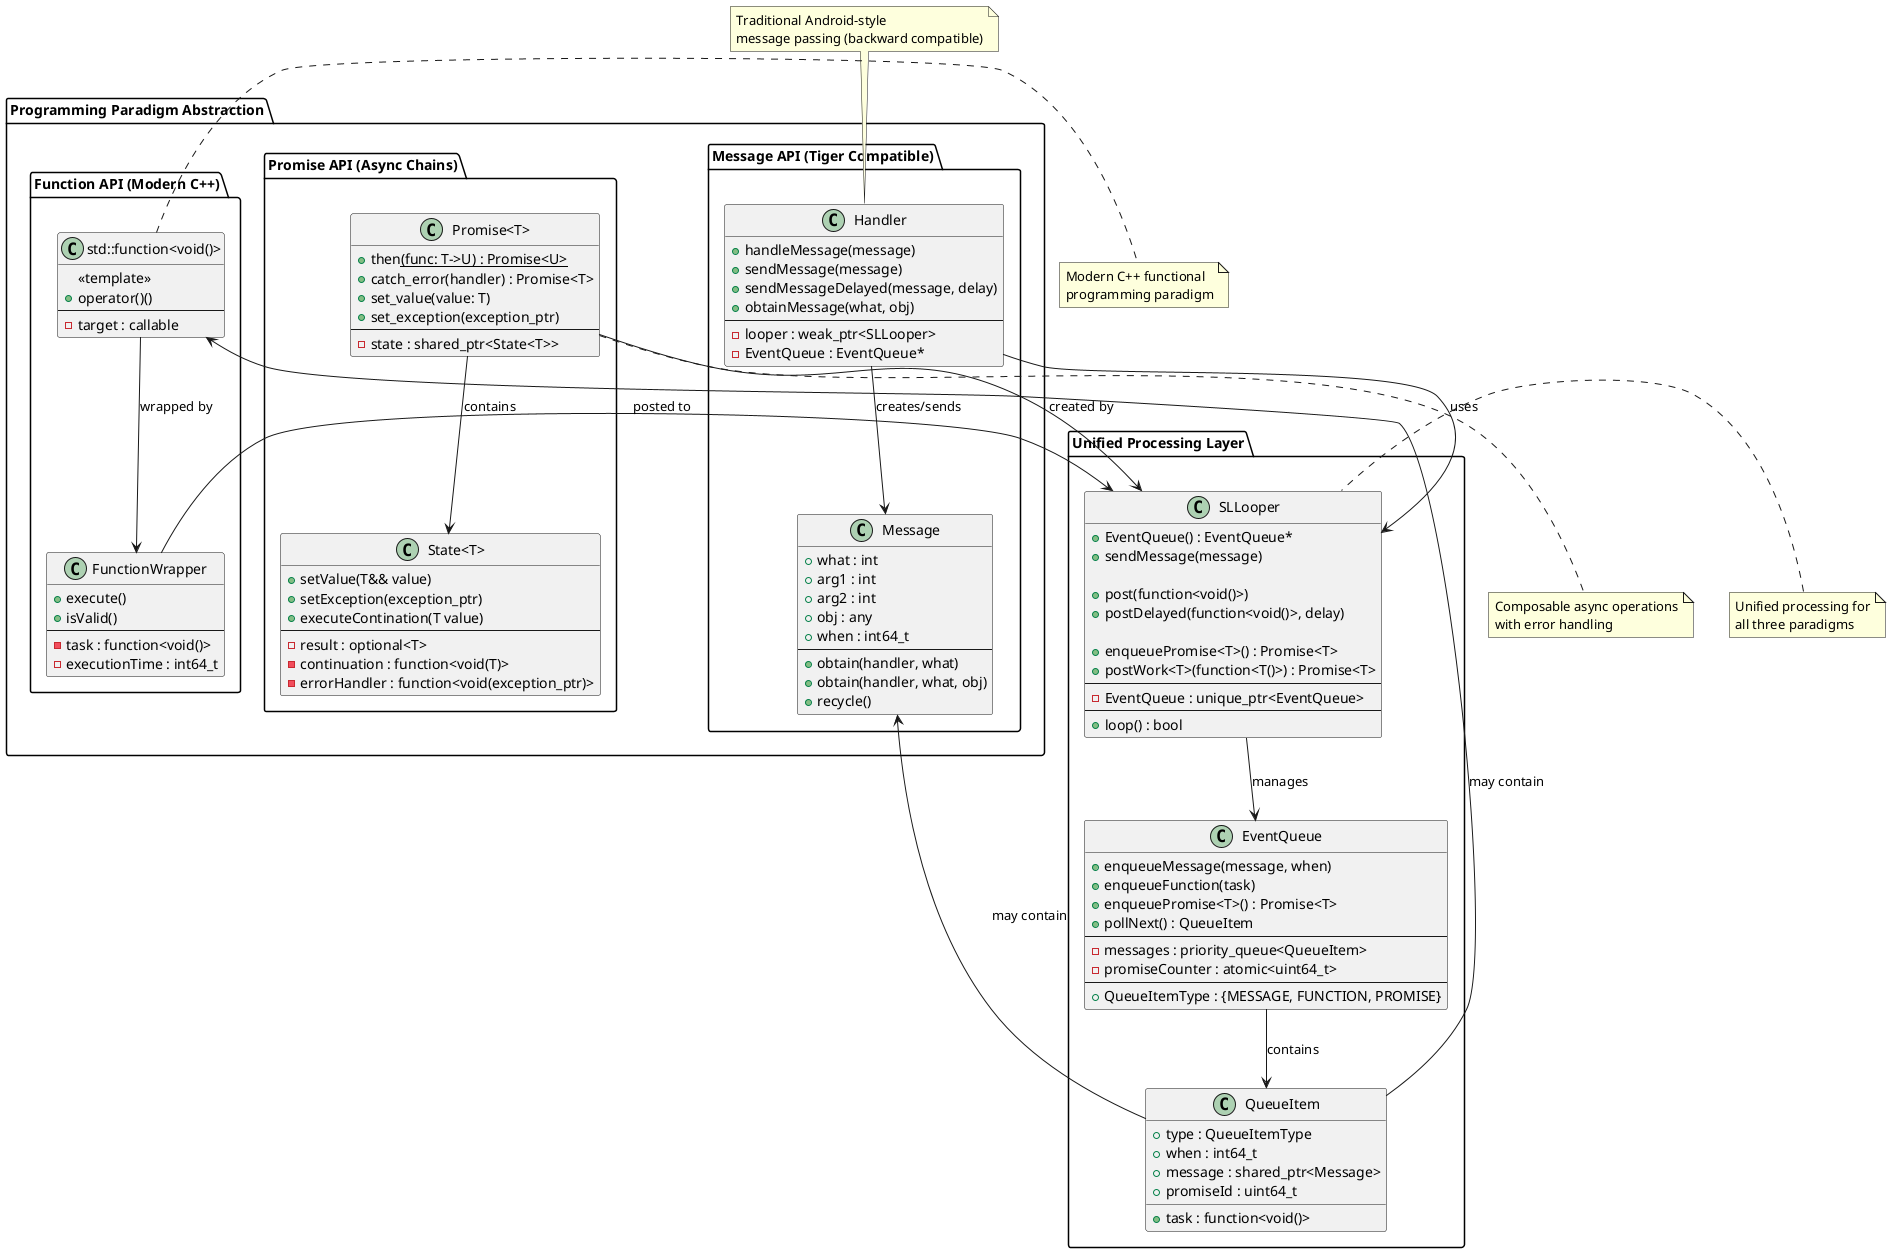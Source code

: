 @startuml
!define RECTANGLE class

package "Programming Paradigm Abstraction" {
    
    package "Message API (Tiger Compatible)" {
        RECTANGLE Handler {
            +handleMessage(message)
            +sendMessage(message)
            +sendMessageDelayed(message, delay)
            +obtainMessage(what, obj)
            --
            -looper : weak_ptr<SLLooper>
            -EventQueue : EventQueue*
        }
        
        RECTANGLE Message {
            +what : int
            +arg1 : int
            +arg2 : int
            +obj : any
            +when : int64_t
            --
            +obtain(handler, what)
            +obtain(handler, what, obj)
            +recycle()
        }
    }
    
    package "Function API (Modern C++)" {
        RECTANGLE "std::function<void()>" {
            <<template>>
            +operator()()
            --
            -target : callable
        }
        
        RECTANGLE FunctionWrapper {
            +execute()
            +isValid()
            --
            -task : function<void()>
            -executionTime : int64_t
        }
    }
    
    package "Promise API (Async Chains)" {
        RECTANGLE "Promise<T>" {
            +then<U>(func: T->U) : Promise<U>
            +catch_error(handler) : Promise<T>
            +set_value(value: T)
            +set_exception(exception_ptr)
            --
            -state : shared_ptr<State<T>>
        }
        
        RECTANGLE "State<T>" {
            +setValue(T&& value)
            +setException(exception_ptr)
            +executeContination(T value)
            --
            -result : optional<T>
            -continuation : function<void(T)>
            -errorHandler : function<void(exception_ptr)>
        }
    }
}

package "Unified Processing Layer" {
    RECTANGLE SLLooper {
        ' Message API
        +EventQueue() : EventQueue*
        +sendMessage(message)
        
        ' Function API  
        +post(function<void()>)
        +postDelayed(function<void()>, delay)
        
        ' Promise API
        +enqueuePromise<T>() : Promise<T>
        +postWork<T>(function<T()>) : Promise<T>
        --
        -EventQueue : unique_ptr<EventQueue>
        --
        +loop() : bool
    }
    
    RECTANGLE EventQueue {
        +enqueueMessage(message, when)
        +enqueueFunction(task)
        +enqueuePromise<T>() : Promise<T>
        +pollNext() : QueueItem
        --
        -messages : priority_queue<QueueItem>
        -promiseCounter : atomic<uint64_t>
        --
        +QueueItemType : {MESSAGE, FUNCTION, PROMISE}
    }
    
    RECTANGLE QueueItem {
        +type : QueueItemType
        +when : int64_t
        +message : shared_ptr<Message>
        +task : function<void()>
        +promiseId : uint64_t
    }
}

' Relationships
Handler --> Message : creates/sends
Handler --> SLLooper : uses
"std::function<void()>" --> FunctionWrapper : wrapped by
FunctionWrapper --> SLLooper : posted to
"Promise<T>" --> "State<T>" : contains
"Promise<T>" --> SLLooper : created by

SLLooper --> EventQueue : manages
EventQueue --> QueueItem : contains
QueueItem --> Message : may contain
QueueItem --> "std::function<void()>" : may contain

note top of Handler : Traditional Android-style\nmessage passing (backward compatible)
note right of "std::function<void()>" : Modern C++ functional\nprogramming paradigm
note bottom of "Promise<T>" : Composable async operations\nwith error handling
note left of SLLooper : Unified processing for\nall three paradigms

@enduml


@startuml
participant "Client" as Client
participant "SLLooper" as Looper
participant "EventQueue" as MQ
participant "Handler" as Handler
participant "Message" as Msg
participant "Promise<T>" as Promise

== Message API Paradigm (Tiger Compatible) ==
Client -> Handler : new Handler(looper)
Client -> Msg : obtain(handler, WHAT, data)
activate Msg
Msg --> Client : message
Client -> Handler : sendMessage(message)
activate Handler
Handler -> Looper : sendMessage(message)
activate Looper
Looper -> MQ : enqueueMessage(message, now)
activate MQ
MQ --> Looper : success
deactivate MQ
Looper --> Handler : void
deactivate Looper
deactivate Handler

note over Looper : Event loop processes message
Looper -> MQ : pollNext()
activate MQ
MQ --> Looper : QueueItem(MESSAGE)
deactivate MQ
Looper -> Handler : handleMessage(message)
activate Handler
Handler -> Client : business logic execution
deactivate Handler
deactivate Msg

== Function API Paradigm (Modern C++) ==
Client -> Looper : post([]() { /* work */ })
activate Looper
Looper -> MQ : enqueueFunction(lambda)
activate MQ
MQ --> Looper : success
deactivate MQ
Looper --> Client : void
deactivate Looper

note over Looper : Event loop processes function
Looper -> MQ : pollNext()
activate MQ
MQ --> Looper : QueueItem(FUNCTION)
deactivate MQ
Looper -> Client : execute lambda directly

== Promise API Paradigm (Async Chains) ==
Client -> Looper : enqueuePromise<Data>()
activate Looper
Looper -> MQ : enqueuePromise<Data>()
activate MQ
MQ -> Promise : create Promise<Data>()
activate Promise
Promise --> MQ : Promise<Data>
MQ --> Looper : Promise<Data>
deactivate MQ
Looper --> Client : Promise<Data>
deactivate Looper

Client -> Promise : then([](Data d) { return process(d); })
Promise --> Client : Promise<Result>

Client -> Promise : catch_error([](auto e) { handle(e); })

note over Promise : Async execution and chaining
Promise -> Looper : post result callback
Looper -> Client : invoke then() callback
deactivate Promise

note over Looper : Same event loop handles\nall three paradigms uniformly

@enduml



@startuml
object "Client" as Client
object "SLLooper" as Looper
object "EventQueue" as MQ
object "Handler" as Handler
object "Message" as Msg
object "Function<void()>" as Func
object "Promise<T>" as Promise

' Spatial arrangement showing paradigm diversity
Client -down-> Handler
Client -right-> Looper
Client -up-> Promise
Looper -down-> MQ
Handler -right-> Msg
Looper -up-> Func

' Message API interactions (Tiger compatible)
Client -> Handler : 1: new Handler(looper)
Client -> Msg : 2: obtain(handler, WHAT, data)
Client -> Handler : 3: sendMessage(message)
Handler -> Looper : 3.1: sendMessage(message)
Looper -> MQ : 3.1.1: enqueueMessage(message, now)
MQ -> Looper : 3.2: pollNext() -> QueueItem(MESSAGE)
Looper -> Handler : 3.3: handleMessage(message)
Handler -> Client : 3.4: business logic execution

' Function API interactions (Modern C++)
Client -> Looper : 4: post(lambda)
Looper -> MQ : 4.1: enqueueFunction(lambda)
MQ -> Looper : 4.2: pollNext() -> QueueItem(FUNCTION)
Looper -> Client : 4.3: execute lambda directly

' Promise API interactions (Async chains)
Client -> Looper : 5: enqueuePromise<T>()
Looper -> MQ : 5.1: enqueuePromise<T>()
MQ -> Promise : 5.1.1: create Promise<T>()
Promise -> Client : 5.2: return Promise<T>
Client -> Promise : 5.3: then(continuation)
Client -> Promise : 5.4: catch_error(errorHandler)
Promise -> Looper : 5.5: post result callback
Looper -> Client : 5.6: invoke then() callback

' Unified processing
Looper -> MQ : 6: unified event processing
MQ -> Looper : 6.1: QueueItem(MESSAGE|FUNCTION|PROMISE)

note bottom of Handler : Message paradigm:\nTraditional callback-based
note top of Func : Function paradigm:\nModern C++ functional style
note right of Promise : Promise paradigm:\nComposable async operations
note left of Looper : Single event loop\nhandles all paradigms

@enduml


@startuml
package "Client Programming Models" {
    [Legacy Android Apps] as LegacyApps <<External>>
    [Modern C++ Apps] as ModernApps <<External>>
    [Async JavaScript-style Apps] as AsyncApps <<External>>
}

package "Programming Paradigm Layer" {
    package "Message Paradigm" {
        [Handler Components] as Handlers <<Component>>
        [Message Objects] as Messages <<Component>>
        [Callback Interface] as Callbacks <<Interface>>
    }
    
    package "Function Paradigm" {
        [Lambda Functions] as Lambdas <<Component>>
        [Function Wrappers] as FuncWrappers <<Component>>
        [Direct Execution] as DirectExec <<Component>>
    }
    
    package "Promise Paradigm" {
        [Promise Objects] as Promises <<Component>>
        [State Management] as States <<Component>>
        [Chain Composition] as Chains <<Component>>
        [Exception Handling] as ErrorHandling <<Component>>
    }
}

package "Unified Processing Core" {
    [SLLooper] as Looper <<Facade>>
    [EventQueue] as Queue <<Queue>>
    [Event Dispatcher] as Dispatcher <<Component>>
    [QueueItem Processor] as Processor <<Component>>
}

' Client to paradigm connections
LegacyApps --> Handlers : Message API
ModernApps --> Lambdas : Function API
AsyncApps --> Promises : Promise API

' Paradigm internal connections
Handlers --> Messages : Creates/Sends
Handlers --> Callbacks : Implements
Lambdas --> FuncWrappers : Wrapped by
FuncWrappers --> DirectExec : Executed by
Promises --> States : State Management
Promises --> Chains : Composition
Chains --> ErrorHandling : Error Flow

' Paradigm to core connections
Handlers --> Looper : Message Operations
Lambdas --> Looper : Function Operations
Promises --> Looper : Promise Operations

' Core processing connections
Looper --> Queue : Event Management
Queue --> Dispatcher : Event Dispatch
Dispatcher --> Processor : Process Items
Processor --> Callbacks : Message Callbacks
Processor --> DirectExec : Function Execution
Processor --> States : Promise Resolution

' Annotations
note "Backward Compatible\nMessage/Handler Model" as N1
N1 .. Handlers

note "Modern C++\nFunctional Programming" as N2
N2 .. Lambdas

note "Composable Async\nChain Operations" as N3
N3 .. Promises

note "Unified Event Processing\nfor All Paradigms" as N4
N4 .. Queue

note "Single Event Loop\nMultiple Programming Styles" as N5
N5 .. Looper

' Legend
legend right
    |Color| Type |
    |<#LightBlue>| Internal Component |
    |<#LightGreen>| External Client |
    |<#Orange>| Interface/API |
    |<#Yellow>| Queue/Storage |
    |<#Pink>| Facade/Core |
endlegend

@enduml
